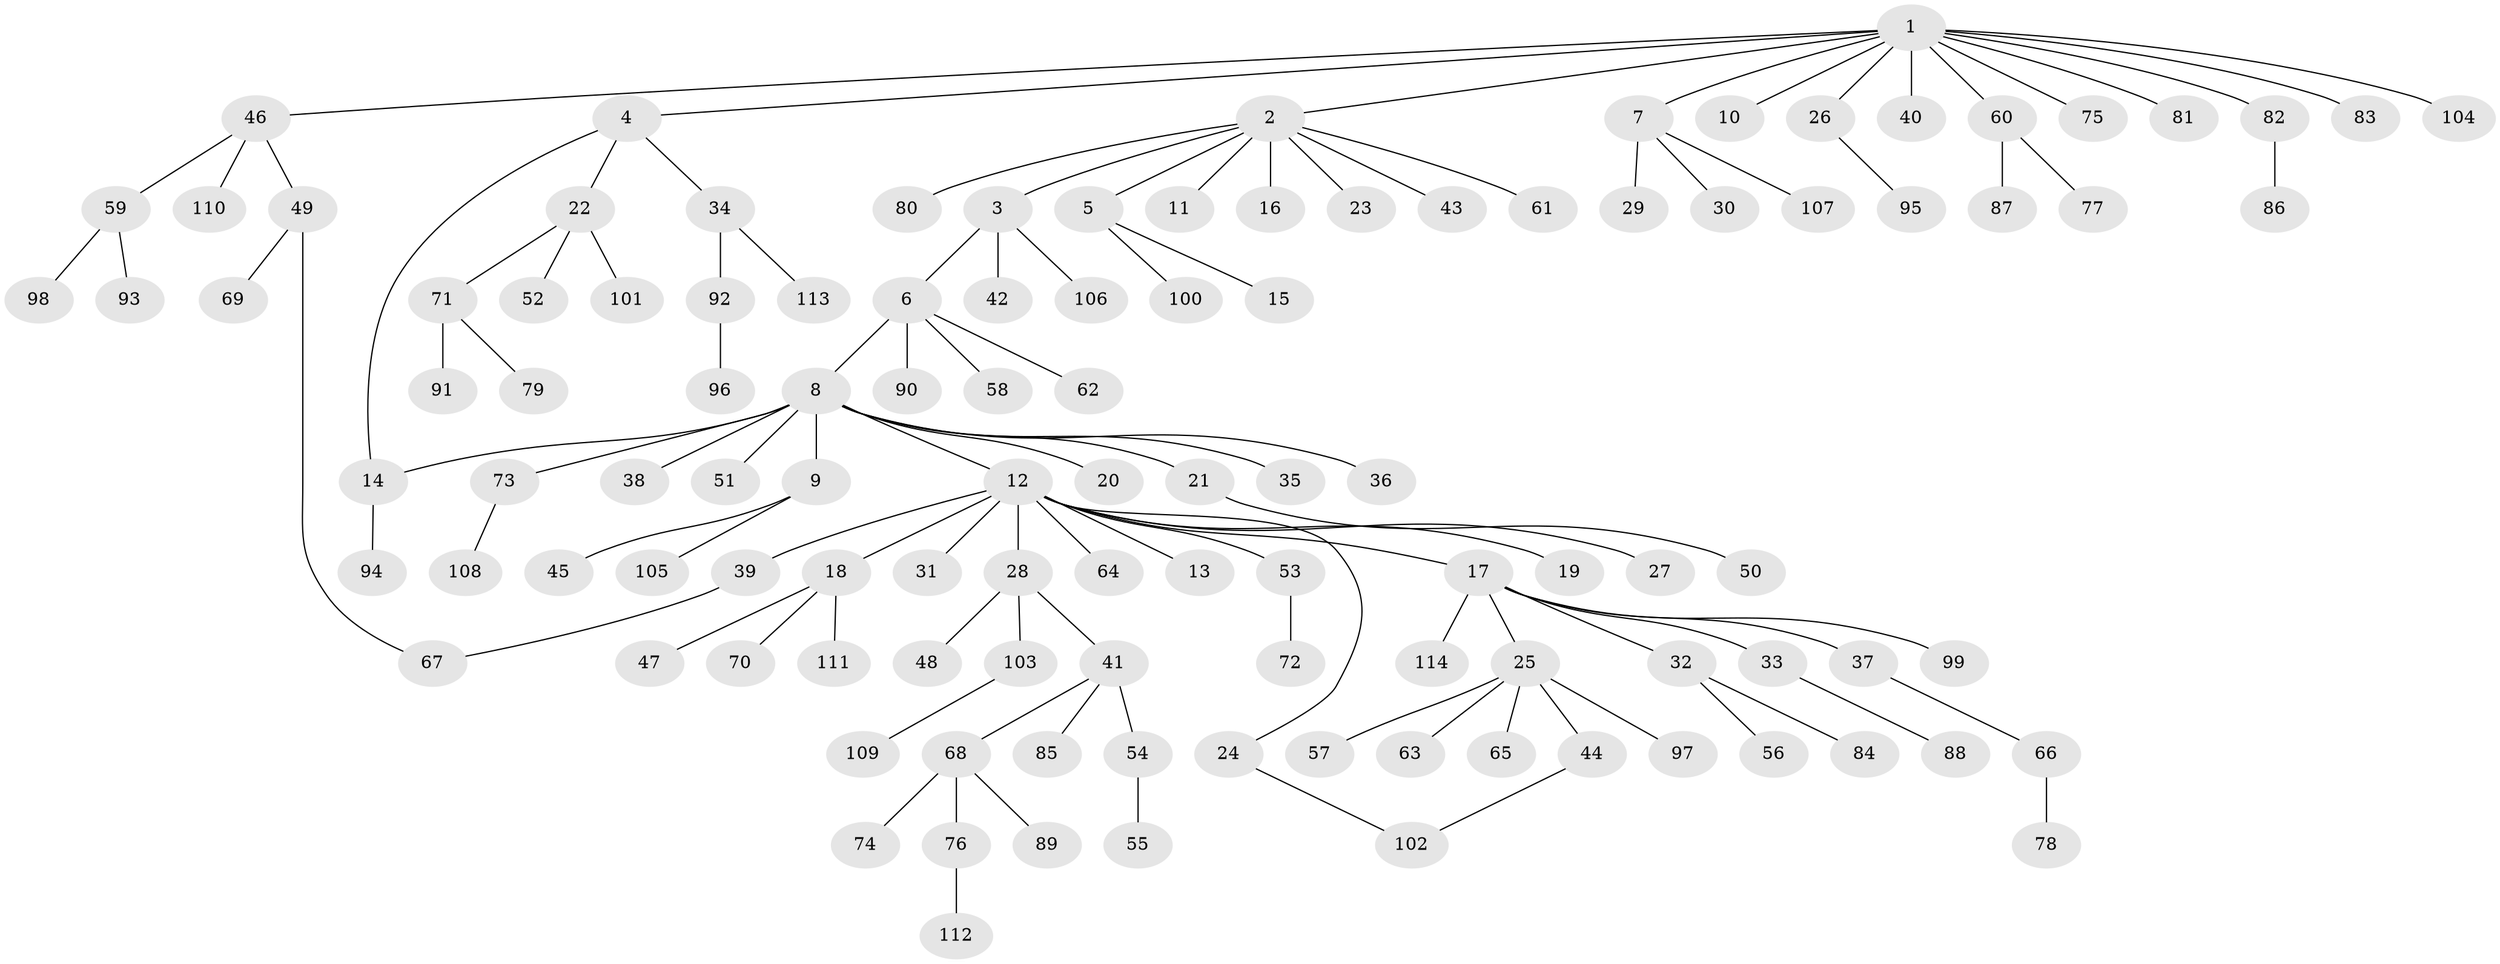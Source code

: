 // Generated by graph-tools (version 1.1) at 2025/26/03/09/25 03:26:03]
// undirected, 114 vertices, 116 edges
graph export_dot {
graph [start="1"]
  node [color=gray90,style=filled];
  1;
  2;
  3;
  4;
  5;
  6;
  7;
  8;
  9;
  10;
  11;
  12;
  13;
  14;
  15;
  16;
  17;
  18;
  19;
  20;
  21;
  22;
  23;
  24;
  25;
  26;
  27;
  28;
  29;
  30;
  31;
  32;
  33;
  34;
  35;
  36;
  37;
  38;
  39;
  40;
  41;
  42;
  43;
  44;
  45;
  46;
  47;
  48;
  49;
  50;
  51;
  52;
  53;
  54;
  55;
  56;
  57;
  58;
  59;
  60;
  61;
  62;
  63;
  64;
  65;
  66;
  67;
  68;
  69;
  70;
  71;
  72;
  73;
  74;
  75;
  76;
  77;
  78;
  79;
  80;
  81;
  82;
  83;
  84;
  85;
  86;
  87;
  88;
  89;
  90;
  91;
  92;
  93;
  94;
  95;
  96;
  97;
  98;
  99;
  100;
  101;
  102;
  103;
  104;
  105;
  106;
  107;
  108;
  109;
  110;
  111;
  112;
  113;
  114;
  1 -- 2;
  1 -- 4;
  1 -- 7;
  1 -- 10;
  1 -- 26;
  1 -- 40;
  1 -- 46;
  1 -- 60;
  1 -- 75;
  1 -- 81;
  1 -- 82;
  1 -- 83;
  1 -- 104;
  2 -- 3;
  2 -- 5;
  2 -- 11;
  2 -- 16;
  2 -- 23;
  2 -- 43;
  2 -- 61;
  2 -- 80;
  3 -- 6;
  3 -- 42;
  3 -- 106;
  4 -- 14;
  4 -- 22;
  4 -- 34;
  5 -- 15;
  5 -- 100;
  6 -- 8;
  6 -- 58;
  6 -- 62;
  6 -- 90;
  7 -- 29;
  7 -- 30;
  7 -- 107;
  8 -- 9;
  8 -- 12;
  8 -- 14;
  8 -- 20;
  8 -- 21;
  8 -- 35;
  8 -- 36;
  8 -- 38;
  8 -- 51;
  8 -- 73;
  9 -- 45;
  9 -- 105;
  12 -- 13;
  12 -- 17;
  12 -- 18;
  12 -- 19;
  12 -- 24;
  12 -- 27;
  12 -- 28;
  12 -- 31;
  12 -- 39;
  12 -- 53;
  12 -- 64;
  14 -- 94;
  17 -- 25;
  17 -- 32;
  17 -- 33;
  17 -- 37;
  17 -- 99;
  17 -- 114;
  18 -- 47;
  18 -- 70;
  18 -- 111;
  21 -- 50;
  22 -- 52;
  22 -- 71;
  22 -- 101;
  24 -- 102;
  25 -- 44;
  25 -- 57;
  25 -- 63;
  25 -- 65;
  25 -- 97;
  26 -- 95;
  28 -- 41;
  28 -- 48;
  28 -- 103;
  32 -- 56;
  32 -- 84;
  33 -- 88;
  34 -- 92;
  34 -- 113;
  37 -- 66;
  39 -- 67;
  41 -- 54;
  41 -- 68;
  41 -- 85;
  44 -- 102;
  46 -- 49;
  46 -- 59;
  46 -- 110;
  49 -- 67;
  49 -- 69;
  53 -- 72;
  54 -- 55;
  59 -- 93;
  59 -- 98;
  60 -- 77;
  60 -- 87;
  66 -- 78;
  68 -- 74;
  68 -- 76;
  68 -- 89;
  71 -- 79;
  71 -- 91;
  73 -- 108;
  76 -- 112;
  82 -- 86;
  92 -- 96;
  103 -- 109;
}

